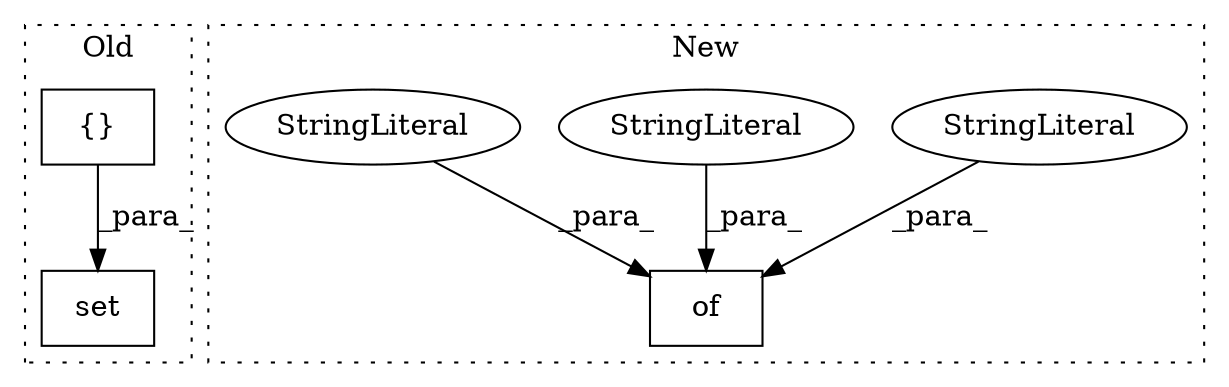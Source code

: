 digraph G {
subgraph cluster0 {
1 [label="set" a="32" s="17347,17384" l="4,1" shape="box"];
6 [label="{}" a="4" s="17363,17383" l="1,1" shape="box"];
label = "Old";
style="dotted";
}
subgraph cluster1 {
2 [label="of" a="32" s="17505,17540" l="3,1" shape="box"];
3 [label="StringLiteral" a="45" s="17508" l="3" shape="ellipse"];
4 [label="StringLiteral" a="45" s="17528" l="7" shape="ellipse"];
5 [label="StringLiteral" a="45" s="17517" l="5" shape="ellipse"];
label = "New";
style="dotted";
}
3 -> 2 [label="_para_"];
4 -> 2 [label="_para_"];
5 -> 2 [label="_para_"];
6 -> 1 [label="_para_"];
}
